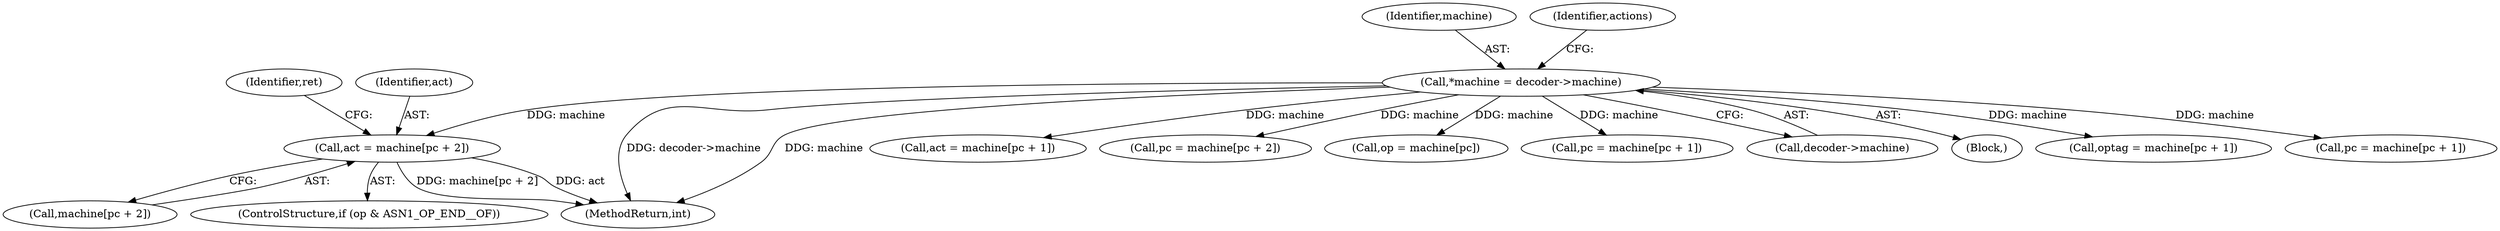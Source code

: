 digraph "0_linux_0d62e9dd6da45bbf0f33a8617afc5fe774c8f45f@array" {
"1000793" [label="(Call,act = machine[pc + 2])"];
"1000118" [label="(Call,*machine = decoder->machine)"];
"1000795" [label="(Call,machine[pc + 2])"];
"1000801" [label="(Call,act = machine[pc + 1])"];
"1000793" [label="(Call,act = machine[pc + 2])"];
"1000119" [label="(Identifier,machine)"];
"1000595" [label="(Call,pc = machine[pc + 2])"];
"1000204" [label="(Call,op = machine[pc])"];
"1000759" [label="(Call,pc = machine[pc + 1])"];
"1000789" [label="(ControlStructure,if (op & ASN1_OP_END__OF))"];
"1000120" [label="(Call,decoder->machine)"];
"1000125" [label="(Identifier,actions)"];
"1000809" [label="(Identifier,ret)"];
"1000794" [label="(Identifier,act)"];
"1000116" [label="(Block,)"];
"1000289" [label="(Call,optag = machine[pc + 1])"];
"1000118" [label="(Call,*machine = decoder->machine)"];
"1000964" [label="(MethodReturn,int)"];
"1000717" [label="(Call,pc = machine[pc + 1])"];
"1000793" -> "1000789"  [label="AST: "];
"1000793" -> "1000795"  [label="CFG: "];
"1000794" -> "1000793"  [label="AST: "];
"1000795" -> "1000793"  [label="AST: "];
"1000809" -> "1000793"  [label="CFG: "];
"1000793" -> "1000964"  [label="DDG: machine[pc + 2]"];
"1000793" -> "1000964"  [label="DDG: act"];
"1000118" -> "1000793"  [label="DDG: machine"];
"1000118" -> "1000116"  [label="AST: "];
"1000118" -> "1000120"  [label="CFG: "];
"1000119" -> "1000118"  [label="AST: "];
"1000120" -> "1000118"  [label="AST: "];
"1000125" -> "1000118"  [label="CFG: "];
"1000118" -> "1000964"  [label="DDG: decoder->machine"];
"1000118" -> "1000964"  [label="DDG: machine"];
"1000118" -> "1000204"  [label="DDG: machine"];
"1000118" -> "1000289"  [label="DDG: machine"];
"1000118" -> "1000595"  [label="DDG: machine"];
"1000118" -> "1000717"  [label="DDG: machine"];
"1000118" -> "1000759"  [label="DDG: machine"];
"1000118" -> "1000801"  [label="DDG: machine"];
}

